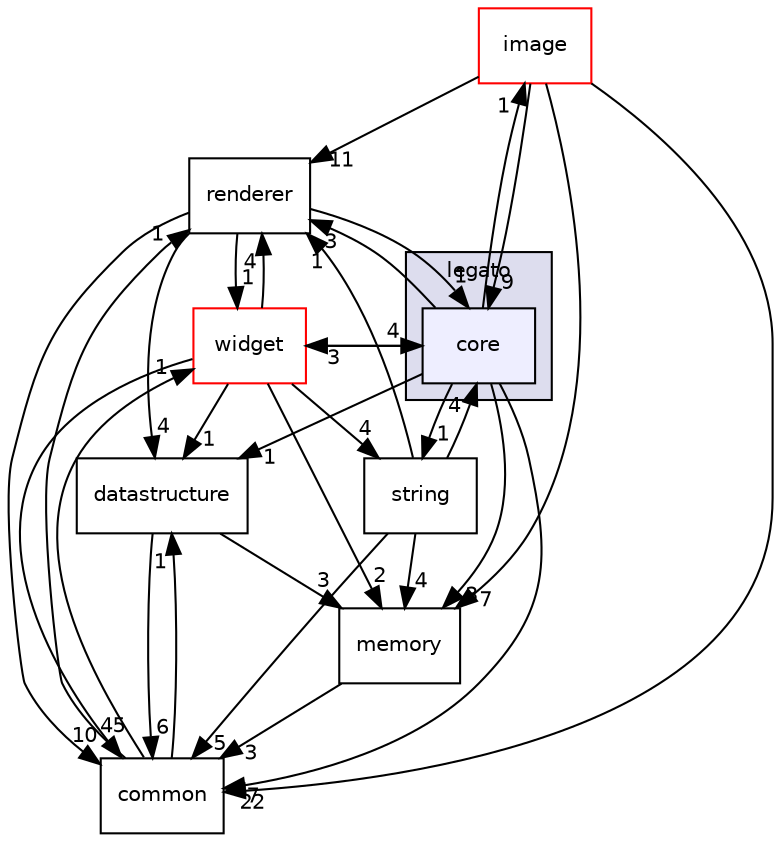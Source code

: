 digraph "C:/Harmony3/gfx/middleware/legato/library/src/gfx/legato/core" {
  compound=true
  node [ fontsize="10", fontname="Helvetica"];
  edge [ labelfontsize="10", labelfontname="Helvetica"];
  subgraph clusterdir_35ffb77fc2d7021c49b72bf388ac031b {
    graph [ bgcolor="#ddddee", pencolor="black", label="legato" fontname="Helvetica", fontsize="10", URL="dir_35ffb77fc2d7021c49b72bf388ac031b.html"]
  dir_aae68ab1def1d247cf35ee27b39d146a [shape=box, label="core", style="filled", fillcolor="#eeeeff", pencolor="black", URL="dir_aae68ab1def1d247cf35ee27b39d146a.html"];
  }
  dir_4c60f47fe0f5da8efc76de03351e9412 [shape=box label="renderer" URL="dir_4c60f47fe0f5da8efc76de03351e9412.html"];
  dir_7e06156a3e1f5a20cddadcb49c448a41 [shape=box label="widget" fillcolor="white" style="filled" color="red" URL="dir_7e06156a3e1f5a20cddadcb49c448a41.html"];
  dir_6d9fe5f06e07119d00aa5a25b98a851c [shape=box label="string" URL="dir_6d9fe5f06e07119d00aa5a25b98a851c.html"];
  dir_fa88ddc64ba904bf53a6551717c775a1 [shape=box label="common" URL="dir_fa88ddc64ba904bf53a6551717c775a1.html"];
  dir_870591bf2aecf39269e187cdef73bf6e [shape=box label="memory" URL="dir_870591bf2aecf39269e187cdef73bf6e.html"];
  dir_4a8b1f4e146e8750ea71e3585796a1da [shape=box label="datastructure" URL="dir_4a8b1f4e146e8750ea71e3585796a1da.html"];
  dir_a224b2ae46ebf59712cee89356072640 [shape=box label="image" fillcolor="white" style="filled" color="red" URL="dir_a224b2ae46ebf59712cee89356072640.html"];
  dir_4c60f47fe0f5da8efc76de03351e9412->dir_7e06156a3e1f5a20cddadcb49c448a41 [headlabel="1", labeldistance=1.5 headhref="dir_000060_000062.html"];
  dir_4c60f47fe0f5da8efc76de03351e9412->dir_fa88ddc64ba904bf53a6551717c775a1 [headlabel="10", labeldistance=1.5 headhref="dir_000060_000051.html"];
  dir_4c60f47fe0f5da8efc76de03351e9412->dir_4a8b1f4e146e8750ea71e3585796a1da [headlabel="4", labeldistance=1.5 headhref="dir_000060_000053.html"];
  dir_4c60f47fe0f5da8efc76de03351e9412->dir_aae68ab1def1d247cf35ee27b39d146a [headlabel="1", labeldistance=1.5 headhref="dir_000060_000052.html"];
  dir_7e06156a3e1f5a20cddadcb49c448a41->dir_4c60f47fe0f5da8efc76de03351e9412 [headlabel="4", labeldistance=1.5 headhref="dir_000062_000060.html"];
  dir_7e06156a3e1f5a20cddadcb49c448a41->dir_6d9fe5f06e07119d00aa5a25b98a851c [headlabel="4", labeldistance=1.5 headhref="dir_000062_000061.html"];
  dir_7e06156a3e1f5a20cddadcb49c448a41->dir_fa88ddc64ba904bf53a6551717c775a1 [headlabel="45", labeldistance=1.5 headhref="dir_000062_000051.html"];
  dir_7e06156a3e1f5a20cddadcb49c448a41->dir_870591bf2aecf39269e187cdef73bf6e [headlabel="2", labeldistance=1.5 headhref="dir_000062_000059.html"];
  dir_7e06156a3e1f5a20cddadcb49c448a41->dir_4a8b1f4e146e8750ea71e3585796a1da [headlabel="1", labeldistance=1.5 headhref="dir_000062_000053.html"];
  dir_7e06156a3e1f5a20cddadcb49c448a41->dir_aae68ab1def1d247cf35ee27b39d146a [headlabel="4", labeldistance=1.5 headhref="dir_000062_000052.html"];
  dir_6d9fe5f06e07119d00aa5a25b98a851c->dir_4c60f47fe0f5da8efc76de03351e9412 [headlabel="1", labeldistance=1.5 headhref="dir_000061_000060.html"];
  dir_6d9fe5f06e07119d00aa5a25b98a851c->dir_fa88ddc64ba904bf53a6551717c775a1 [headlabel="5", labeldistance=1.5 headhref="dir_000061_000051.html"];
  dir_6d9fe5f06e07119d00aa5a25b98a851c->dir_870591bf2aecf39269e187cdef73bf6e [headlabel="4", labeldistance=1.5 headhref="dir_000061_000059.html"];
  dir_6d9fe5f06e07119d00aa5a25b98a851c->dir_aae68ab1def1d247cf35ee27b39d146a [headlabel="4", labeldistance=1.5 headhref="dir_000061_000052.html"];
  dir_fa88ddc64ba904bf53a6551717c775a1->dir_4c60f47fe0f5da8efc76de03351e9412 [headlabel="1", labeldistance=1.5 headhref="dir_000051_000060.html"];
  dir_fa88ddc64ba904bf53a6551717c775a1->dir_7e06156a3e1f5a20cddadcb49c448a41 [headlabel="1", labeldistance=1.5 headhref="dir_000051_000062.html"];
  dir_fa88ddc64ba904bf53a6551717c775a1->dir_4a8b1f4e146e8750ea71e3585796a1da [headlabel="1", labeldistance=1.5 headhref="dir_000051_000053.html"];
  dir_870591bf2aecf39269e187cdef73bf6e->dir_fa88ddc64ba904bf53a6551717c775a1 [headlabel="3", labeldistance=1.5 headhref="dir_000059_000051.html"];
  dir_4a8b1f4e146e8750ea71e3585796a1da->dir_fa88ddc64ba904bf53a6551717c775a1 [headlabel="6", labeldistance=1.5 headhref="dir_000053_000051.html"];
  dir_4a8b1f4e146e8750ea71e3585796a1da->dir_870591bf2aecf39269e187cdef73bf6e [headlabel="3", labeldistance=1.5 headhref="dir_000053_000059.html"];
  dir_aae68ab1def1d247cf35ee27b39d146a->dir_4c60f47fe0f5da8efc76de03351e9412 [headlabel="3", labeldistance=1.5 headhref="dir_000052_000060.html"];
  dir_aae68ab1def1d247cf35ee27b39d146a->dir_7e06156a3e1f5a20cddadcb49c448a41 [headlabel="3", labeldistance=1.5 headhref="dir_000052_000062.html"];
  dir_aae68ab1def1d247cf35ee27b39d146a->dir_6d9fe5f06e07119d00aa5a25b98a851c [headlabel="1", labeldistance=1.5 headhref="dir_000052_000061.html"];
  dir_aae68ab1def1d247cf35ee27b39d146a->dir_fa88ddc64ba904bf53a6551717c775a1 [headlabel="7", labeldistance=1.5 headhref="dir_000052_000051.html"];
  dir_aae68ab1def1d247cf35ee27b39d146a->dir_870591bf2aecf39269e187cdef73bf6e [headlabel="3", labeldistance=1.5 headhref="dir_000052_000059.html"];
  dir_aae68ab1def1d247cf35ee27b39d146a->dir_4a8b1f4e146e8750ea71e3585796a1da [headlabel="1", labeldistance=1.5 headhref="dir_000052_000053.html"];
  dir_aae68ab1def1d247cf35ee27b39d146a->dir_a224b2ae46ebf59712cee89356072640 [headlabel="1", labeldistance=1.5 headhref="dir_000052_000055.html"];
  dir_a224b2ae46ebf59712cee89356072640->dir_4c60f47fe0f5da8efc76de03351e9412 [headlabel="11", labeldistance=1.5 headhref="dir_000055_000060.html"];
  dir_a224b2ae46ebf59712cee89356072640->dir_fa88ddc64ba904bf53a6551717c775a1 [headlabel="22", labeldistance=1.5 headhref="dir_000055_000051.html"];
  dir_a224b2ae46ebf59712cee89356072640->dir_870591bf2aecf39269e187cdef73bf6e [headlabel="7", labeldistance=1.5 headhref="dir_000055_000059.html"];
  dir_a224b2ae46ebf59712cee89356072640->dir_aae68ab1def1d247cf35ee27b39d146a [headlabel="9", labeldistance=1.5 headhref="dir_000055_000052.html"];
}
